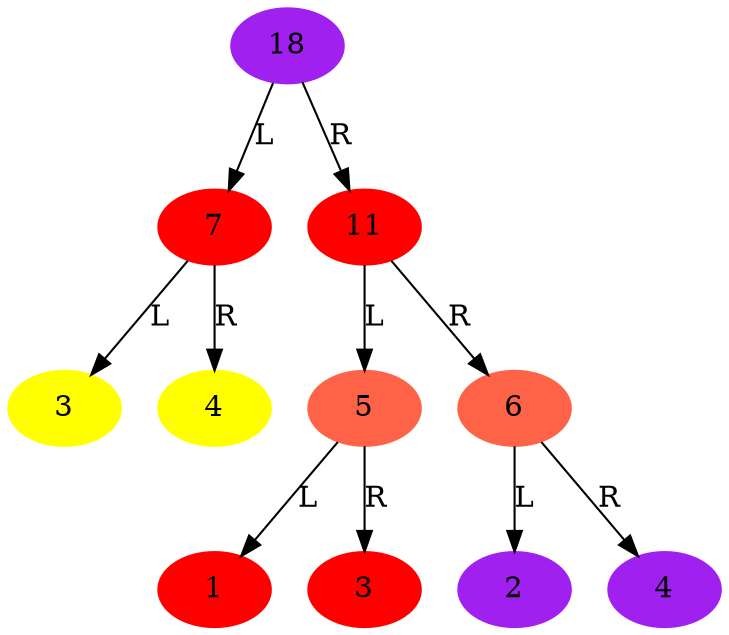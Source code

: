 // Binary Tree
digraph {
	"07226df0-1a20-11ea-8319-4074e04adad9" [label=18 color=purple style=filled]
	"07226df1-1a20-11ea-ad4c-4074e04adad9" [label=7 color=red style=filled]
	"07226df0-1a20-11ea-8319-4074e04adad9" -> "07226df1-1a20-11ea-ad4c-4074e04adad9" [label=L]
	"07226df2-1a20-11ea-b50b-4074e04adad9" [label=3 color=yellow style=filled]
	"07226df1-1a20-11ea-ad4c-4074e04adad9" -> "07226df2-1a20-11ea-b50b-4074e04adad9" [label=L]
	"07226df3-1a20-11ea-82d8-4074e04adad9" [label=4 color=yellow style=filled]
	"07226df1-1a20-11ea-ad4c-4074e04adad9" -> "07226df3-1a20-11ea-82d8-4074e04adad9" [label=R]
	"07226df4-1a20-11ea-82f9-4074e04adad9" [label=11 color=red style=filled]
	"07226df0-1a20-11ea-8319-4074e04adad9" -> "07226df4-1a20-11ea-82f9-4074e04adad9" [label=R]
	"07226df5-1a20-11ea-a84e-4074e04adad9" [label=5 color=tomato style=filled]
	"07226df4-1a20-11ea-82f9-4074e04adad9" -> "07226df5-1a20-11ea-a84e-4074e04adad9" [label=L]
	"072294ec-1a20-11ea-b2cd-4074e04adad9" [label=1 color=red style=filled]
	"07226df5-1a20-11ea-a84e-4074e04adad9" -> "072294ec-1a20-11ea-b2cd-4074e04adad9" [label=L]
	"072294ed-1a20-11ea-8cc0-4074e04adad9" [label=3 color=red style=filled]
	"07226df5-1a20-11ea-a84e-4074e04adad9" -> "072294ed-1a20-11ea-8cc0-4074e04adad9" [label=R]
	"072294ee-1a20-11ea-81ef-4074e04adad9" [label=6 color=tomato style=filled]
	"07226df4-1a20-11ea-82f9-4074e04adad9" -> "072294ee-1a20-11ea-81ef-4074e04adad9" [label=R]
	"072294ef-1a20-11ea-82b5-4074e04adad9" [label=2 color=purple style=filled]
	"072294ee-1a20-11ea-81ef-4074e04adad9" -> "072294ef-1a20-11ea-82b5-4074e04adad9" [label=L]
	"072294f0-1a20-11ea-8d1e-4074e04adad9" [label=4 color=purple style=filled]
	"072294ee-1a20-11ea-81ef-4074e04adad9" -> "072294f0-1a20-11ea-8d1e-4074e04adad9" [label=R]
}
